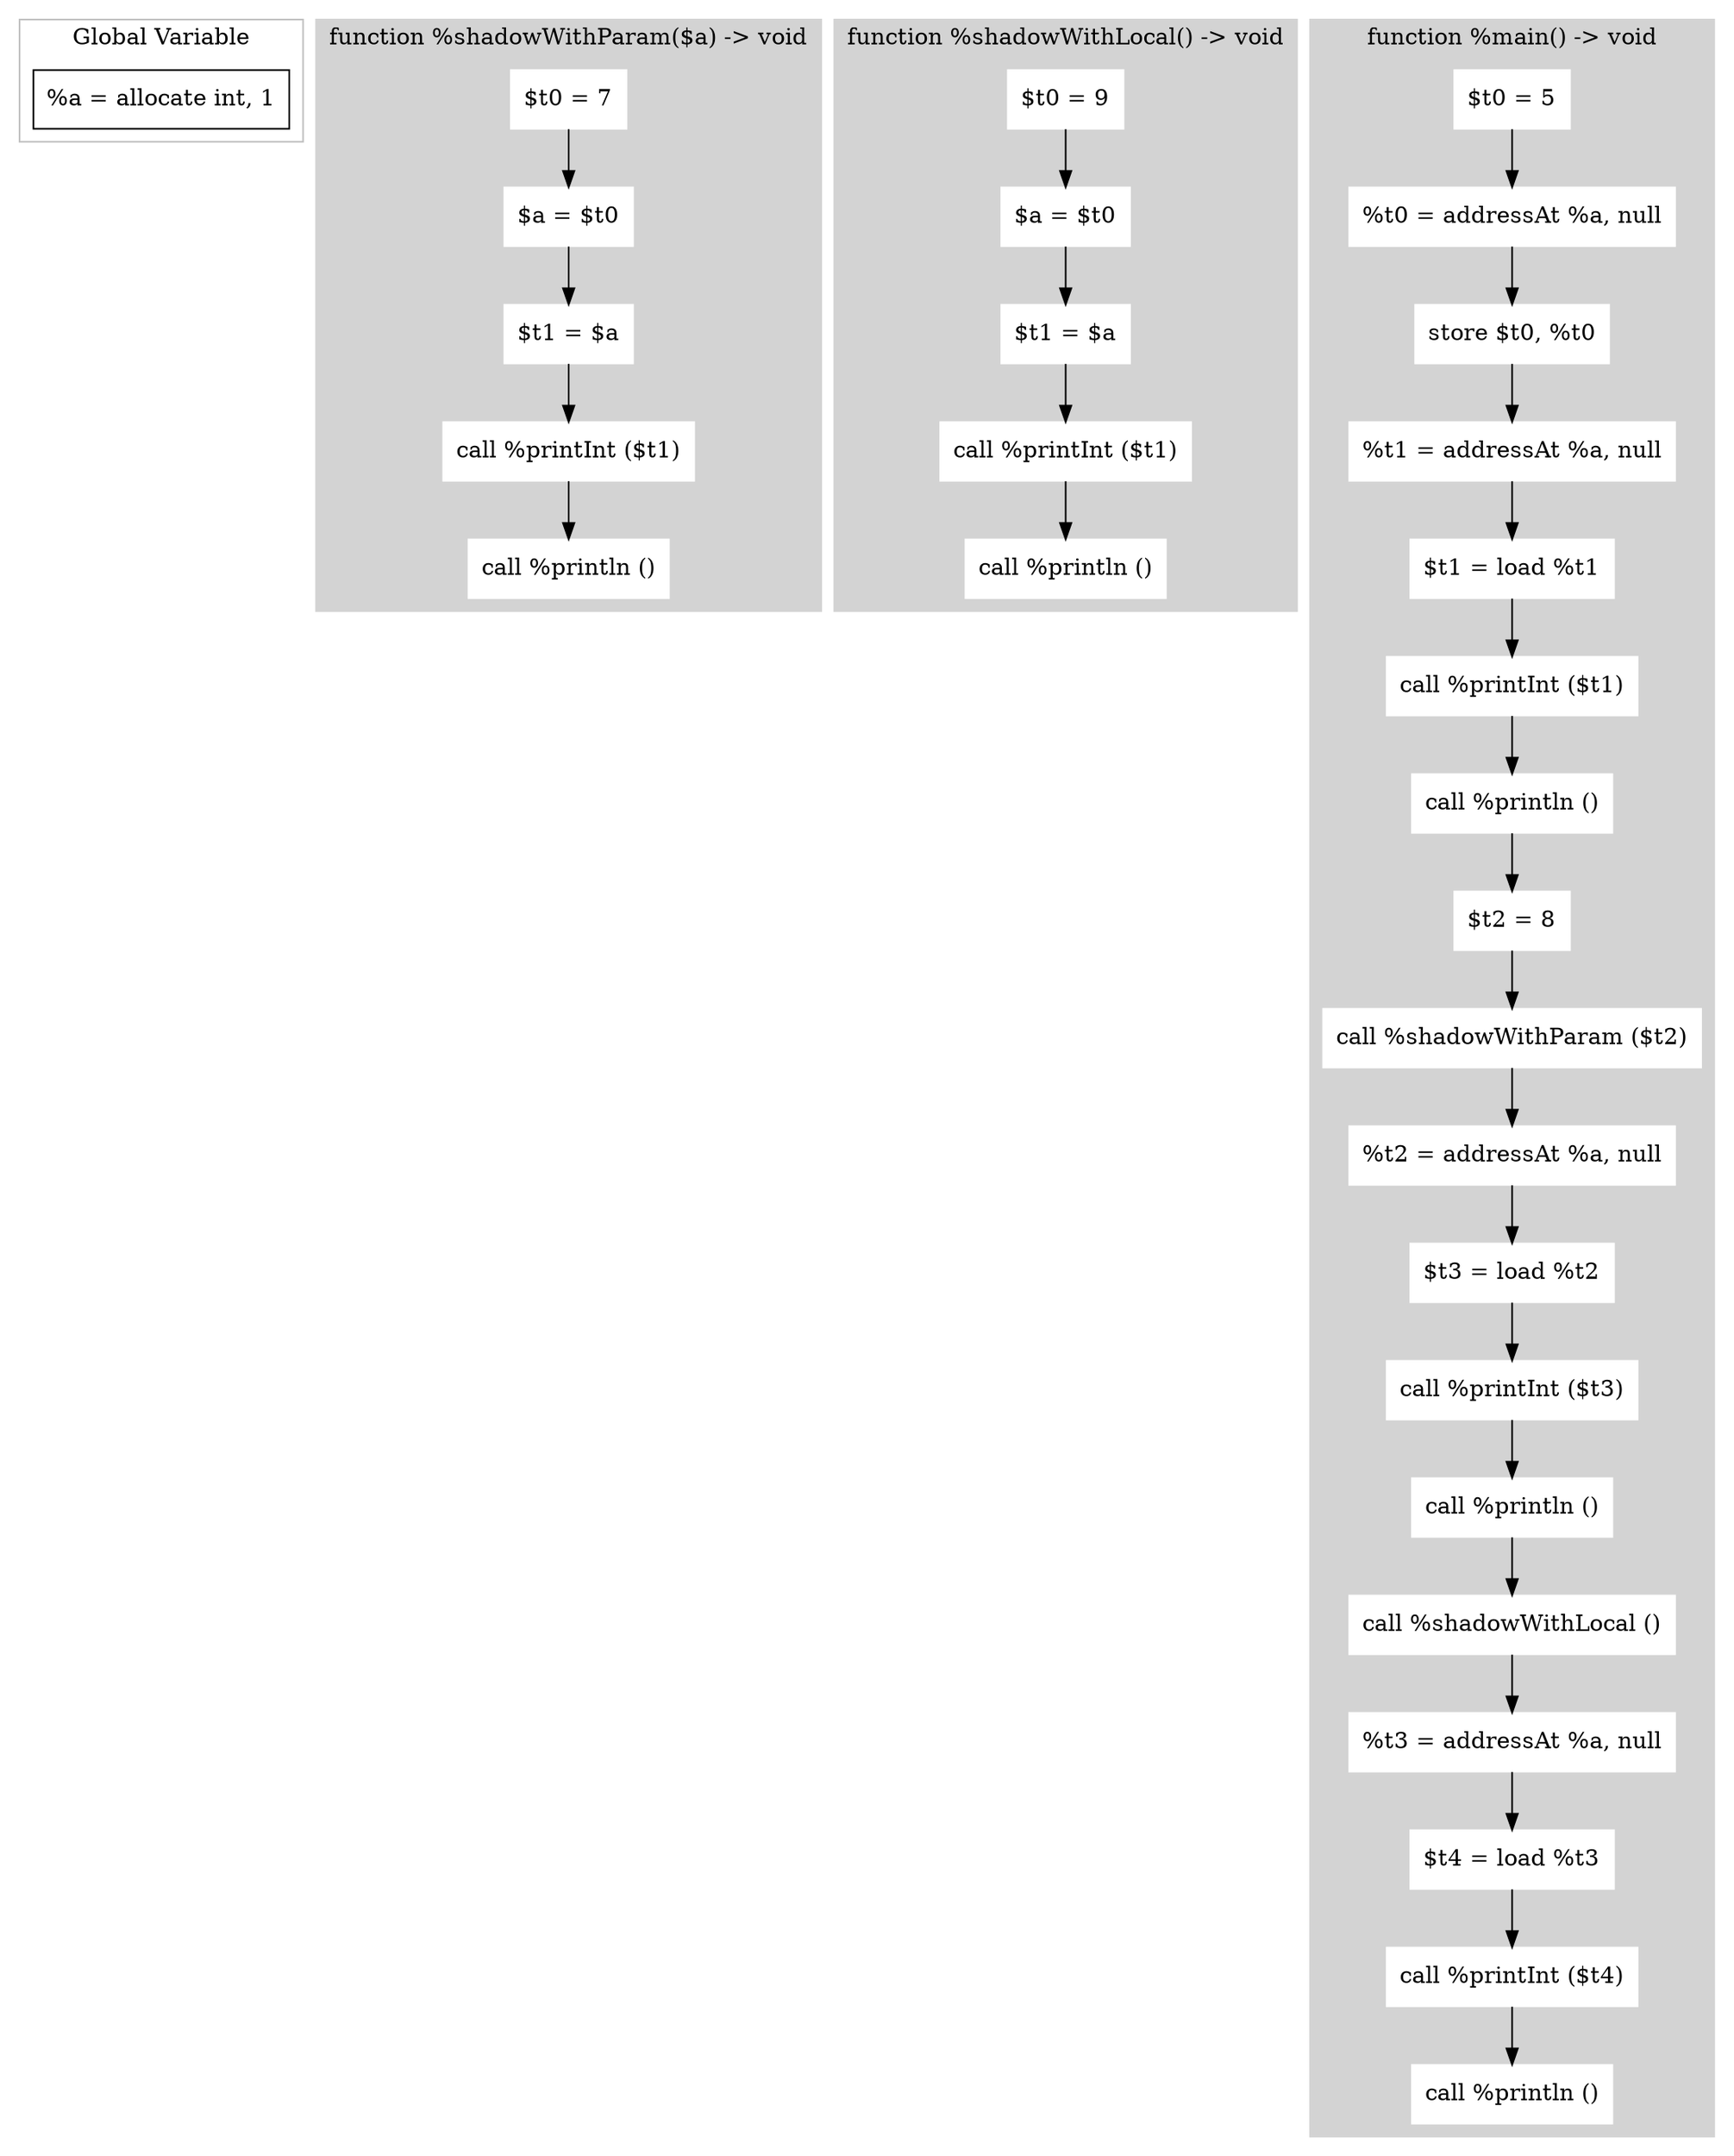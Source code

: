 digraph Program {
  node [shape=rectangle]; 
  subgraph cluster_global_var {
    color=grey;
    label = "Global Variable";
    a [label="%a = allocate int, 1"];
    a; 
  }

  subgraph cluster_shadowWithParam {
    style=filled;color=lightgrey;node [style=filled, color=white];
    label="function %shadowWithParam($a) -> void";
    shadowWithParam_n0 [label="$t0 = 7"];
    shadowWithParam_n0 -> shadowWithParam_n1;
    shadowWithParam_n1 [label="$a = $t0"];
    shadowWithParam_n1 -> shadowWithParam_n2;
    shadowWithParam_n2 [label="$t1 = $a"];
    shadowWithParam_n2 -> shadowWithParam_n3;
    shadowWithParam_n3 [label="call %printInt ($t1)"];
    shadowWithParam_n3 -> shadowWithParam_n4;
    shadowWithParam_n4 [label="call %println ()"];
  }


  subgraph cluster_shadowWithLocal {
    style=filled;color=lightgrey;node [style=filled, color=white];
    label="function %shadowWithLocal() -> void";
    shadowWithLocal_n0 [label="$t0 = 9"];
    shadowWithLocal_n0 -> shadowWithLocal_n1;
    shadowWithLocal_n1 [label="$a = $t0"];
    shadowWithLocal_n1 -> shadowWithLocal_n2;
    shadowWithLocal_n2 [label="$t1 = $a"];
    shadowWithLocal_n2 -> shadowWithLocal_n3;
    shadowWithLocal_n3 [label="call %printInt ($t1)"];
    shadowWithLocal_n3 -> shadowWithLocal_n4;
    shadowWithLocal_n4 [label="call %println ()"];
  }


  subgraph cluster_main {
    style=filled;color=lightgrey;node [style=filled, color=white];
    label="function %main() -> void";
    main_n0 [label="$t0 = 5"];
    main_n0 -> main_n1;
    main_n1 [label="%t0 = addressAt %a, null"];
    main_n1 -> main_n2;
    main_n2 [label="store $t0, %t0"];
    main_n2 -> main_n3;
    main_n3 [label="%t1 = addressAt %a, null"];
    main_n3 -> main_n4;
    main_n4 [label="$t1 = load %t1"];
    main_n4 -> main_n5;
    main_n5 [label="call %printInt ($t1)"];
    main_n5 -> main_n6;
    main_n6 [label="call %println ()"];
    main_n6 -> main_n7;
    main_n7 [label="$t2 = 8"];
    main_n7 -> main_n8;
    main_n8 [label="call %shadowWithParam ($t2)"];
    main_n8 -> main_n9;
    main_n9 [label="%t2 = addressAt %a, null"];
    main_n9 -> main_n10;
    main_n10 [label="$t3 = load %t2"];
    main_n10 -> main_n11;
    main_n11 [label="call %printInt ($t3)"];
    main_n11 -> main_n12;
    main_n12 [label="call %println ()"];
    main_n12 -> main_n13;
    main_n13 [label="call %shadowWithLocal ()"];
    main_n13 -> main_n14;
    main_n14 [label="%t3 = addressAt %a, null"];
    main_n14 -> main_n15;
    main_n15 [label="$t4 = load %t3"];
    main_n15 -> main_n16;
    main_n16 [label="call %printInt ($t4)"];
    main_n16 -> main_n17;
    main_n17 [label="call %println ()"];
  }

}
